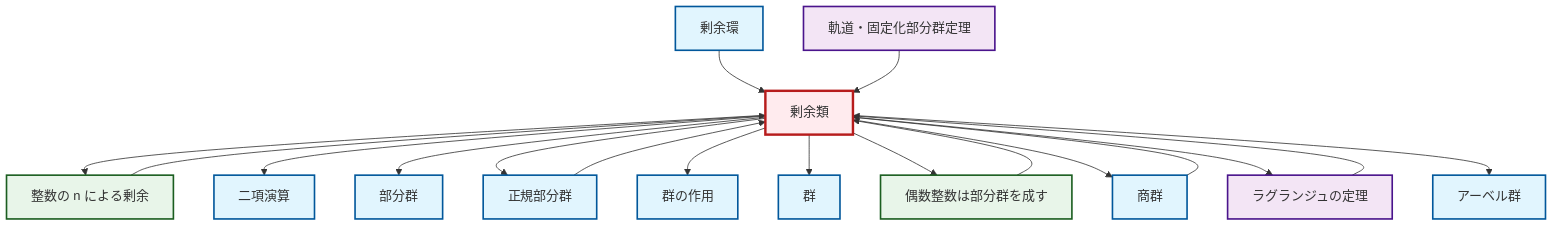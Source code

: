 graph TD
    classDef definition fill:#e1f5fe,stroke:#01579b,stroke-width:2px
    classDef theorem fill:#f3e5f5,stroke:#4a148c,stroke-width:2px
    classDef axiom fill:#fff3e0,stroke:#e65100,stroke-width:2px
    classDef example fill:#e8f5e9,stroke:#1b5e20,stroke-width:2px
    classDef current fill:#ffebee,stroke:#b71c1c,stroke-width:3px
    def-quotient-ring["剰余環"]:::definition
    ex-quotient-integers-mod-n["整数の n による剰余"]:::example
    def-coset["剰余類"]:::definition
    thm-orbit-stabilizer["軌道・固定化部分群定理"]:::theorem
    def-subgroup["部分群"]:::definition
    ex-even-integers-subgroup["偶数整数は部分群を成す"]:::example
    def-group["群"]:::definition
    def-binary-operation["二項演算"]:::definition
    def-quotient-group["商群"]:::definition
    def-normal-subgroup["正規部分群"]:::definition
    def-abelian-group["アーベル群"]:::definition
    thm-lagrange["ラグランジュの定理"]:::theorem
    def-group-action["群の作用"]:::definition
    def-coset --> ex-quotient-integers-mod-n
    def-quotient-ring --> def-coset
    def-coset --> def-binary-operation
    def-coset --> def-subgroup
    def-coset --> def-normal-subgroup
    def-coset --> def-group-action
    def-coset --> def-group
    thm-orbit-stabilizer --> def-coset
    ex-even-integers-subgroup --> def-coset
    ex-quotient-integers-mod-n --> def-coset
    def-quotient-group --> def-coset
    def-coset --> ex-even-integers-subgroup
    def-normal-subgroup --> def-coset
    def-coset --> def-quotient-group
    def-coset --> thm-lagrange
    thm-lagrange --> def-coset
    def-coset --> def-abelian-group
    class def-coset current